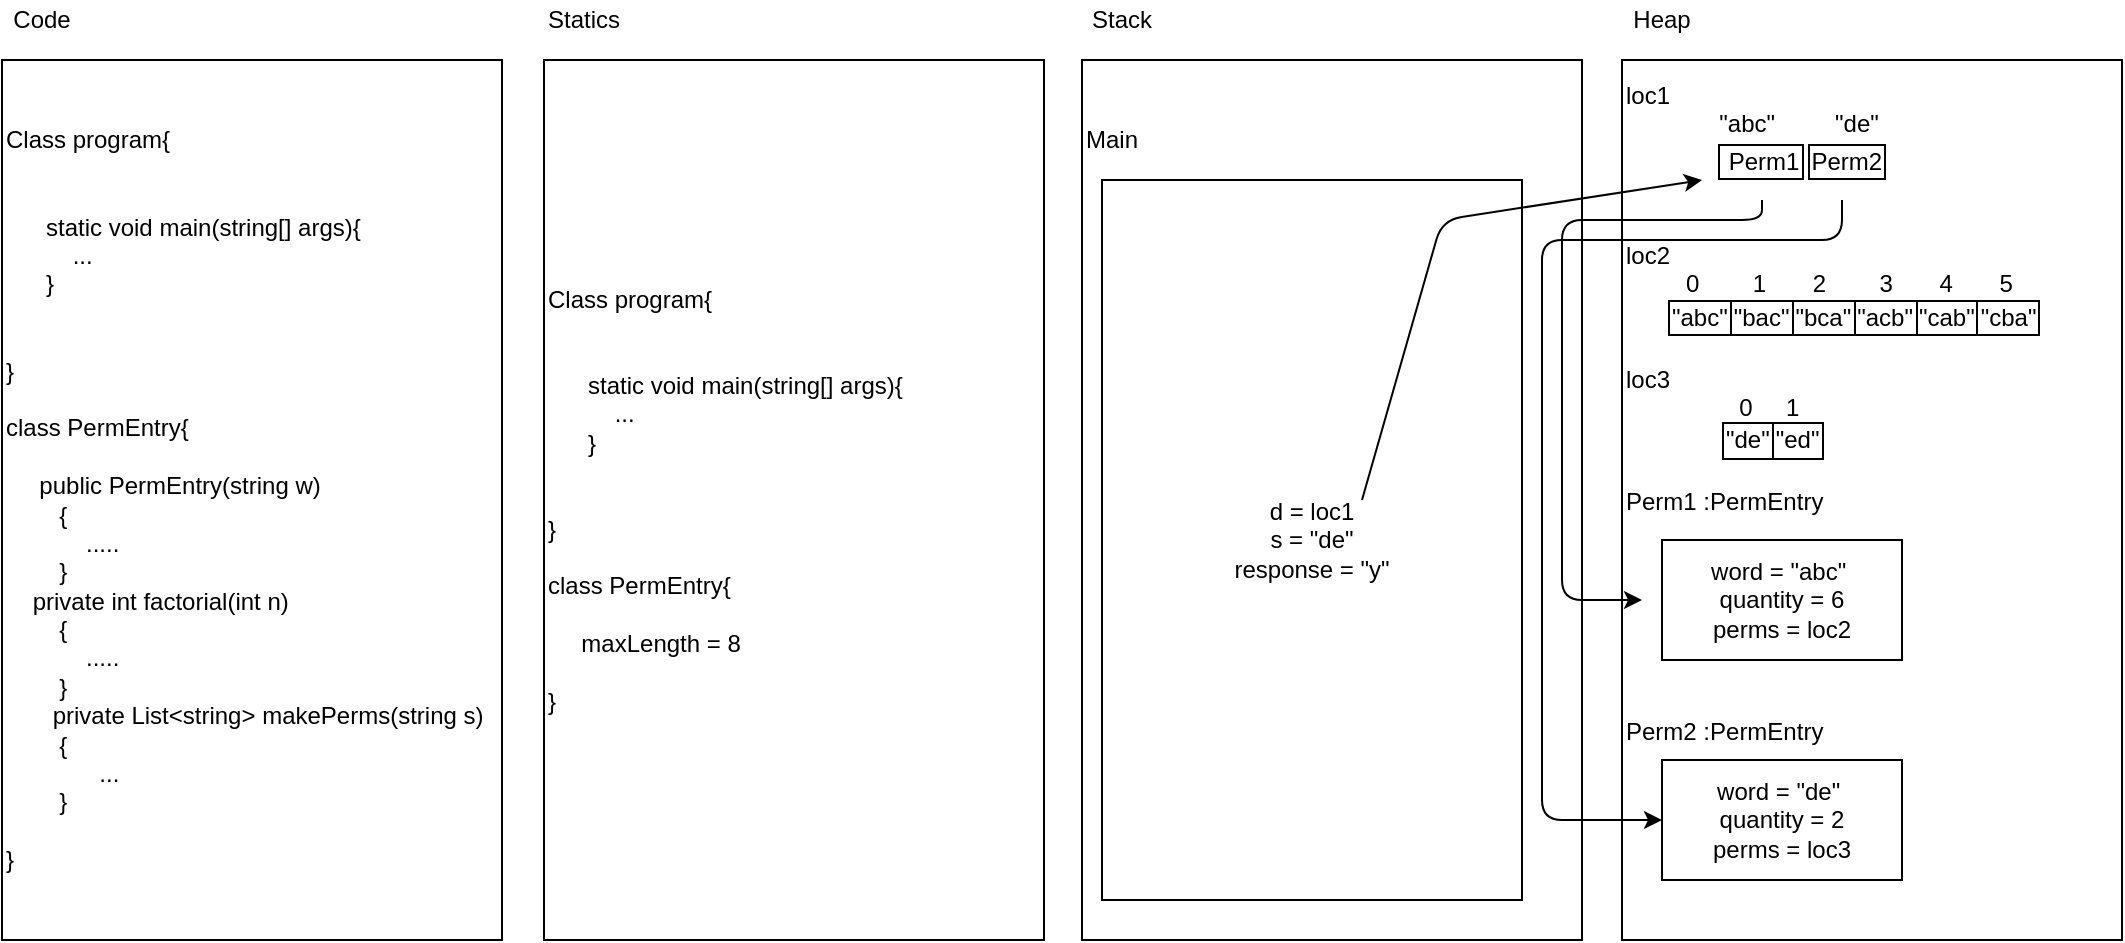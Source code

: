 <mxfile version="14.5.3" type="github">
  <diagram id="MkJ7x8U8QZDx5aW0vpz0" name="Page-1">
    <mxGraphModel dx="1422" dy="705" grid="1" gridSize="10" guides="1" tooltips="1" connect="1" arrows="1" fold="1" page="1" pageScale="1" pageWidth="1100" pageHeight="850" math="0" shadow="0">
      <root>
        <mxCell id="0" />
        <mxCell id="1" parent="0" />
        <mxCell id="QrvTohSwwayNkErZfKIE-2" value="Class program{&lt;br&gt;&lt;br&gt;&lt;div&gt;&lt;br&gt;&lt;/div&gt;&amp;nbsp; &amp;nbsp; &amp;nbsp; static void main(string[] args){&lt;br&gt;&amp;nbsp; &amp;nbsp; &amp;nbsp; &amp;nbsp; &amp;nbsp; ...&lt;br&gt;&amp;nbsp; &amp;nbsp; &amp;nbsp; }&lt;br&gt;&lt;br&gt;&lt;br&gt;}&lt;br&gt;&lt;br&gt;class PermEntry{&lt;br&gt;&lt;br&gt;&amp;nbsp; &amp;nbsp; &amp;nbsp;&lt;span&gt;public PermEntry(string w)&lt;/span&gt;&lt;div&gt;&amp;nbsp; &amp;nbsp; &amp;nbsp; &amp;nbsp; {&lt;/div&gt;&lt;div&gt;&amp;nbsp; &amp;nbsp; &amp;nbsp; &amp;nbsp; &amp;nbsp; &amp;nbsp; .....&lt;/div&gt;&lt;div&gt;&amp;nbsp; &amp;nbsp; &amp;nbsp; &amp;nbsp; }&lt;/div&gt;&lt;div&gt;&amp;nbsp; &amp;nbsp;&amp;nbsp;&lt;span&gt;private int factorial(int n)&lt;/span&gt;&lt;/div&gt;&lt;div&gt;&amp;nbsp; &amp;nbsp; &amp;nbsp; &amp;nbsp; {&lt;/div&gt;&lt;div&gt;&amp;nbsp; &amp;nbsp; &amp;nbsp; &amp;nbsp; &amp;nbsp; &amp;nbsp; .....&lt;/div&gt;&lt;div&gt;&amp;nbsp; &amp;nbsp; &amp;nbsp; &amp;nbsp; }&lt;/div&gt;&amp;nbsp; &amp;nbsp; &amp;nbsp;&amp;nbsp;&lt;span&gt;&amp;nbsp;private List&amp;lt;string&amp;gt; makePerms(string s)&lt;/span&gt;&lt;div&gt;&amp;nbsp; &amp;nbsp; &amp;nbsp; &amp;nbsp; {&lt;/div&gt;&lt;div&gt;&amp;nbsp; &amp;nbsp; &amp;nbsp; &amp;nbsp; &amp;nbsp; &amp;nbsp; &amp;nbsp; ...&lt;/div&gt;&lt;div&gt;&amp;nbsp; &amp;nbsp; &amp;nbsp; &amp;nbsp; }&lt;/div&gt;&lt;br&gt;}" style="rounded=0;whiteSpace=wrap;html=1;align=left;" parent="1" vertex="1">
          <mxGeometry x="20" y="60" width="250" height="440" as="geometry" />
        </mxCell>
        <mxCell id="QrvTohSwwayNkErZfKIE-3" value="Code" style="text;html=1;strokeColor=none;fillColor=none;align=center;verticalAlign=middle;whiteSpace=wrap;rounded=0;" parent="1" vertex="1">
          <mxGeometry x="20" y="30" width="40" height="20" as="geometry" />
        </mxCell>
        <mxCell id="QrvTohSwwayNkErZfKIE-4" value="Class program{&lt;br&gt;&lt;br&gt;&lt;div&gt;&lt;br&gt;&lt;/div&gt;&amp;nbsp; &amp;nbsp; &amp;nbsp; static void main(string[] args){&lt;br&gt;&amp;nbsp; &amp;nbsp; &amp;nbsp; &amp;nbsp; &amp;nbsp; ...&lt;br&gt;&amp;nbsp; &amp;nbsp; &amp;nbsp; }&lt;br&gt;&lt;br&gt;&lt;br&gt;}&lt;br&gt;&lt;br&gt;class PermEntry{&lt;br&gt;&lt;br&gt;&amp;nbsp; &amp;nbsp; &amp;nbsp;maxLength = 8&lt;br&gt;&lt;br&gt;}" style="rounded=0;whiteSpace=wrap;html=1;align=left;" parent="1" vertex="1">
          <mxGeometry x="291" y="60" width="250" height="440" as="geometry" />
        </mxCell>
        <mxCell id="QrvTohSwwayNkErZfKIE-5" value="Statics" style="text;html=1;strokeColor=none;fillColor=none;align=center;verticalAlign=middle;whiteSpace=wrap;rounded=0;" parent="1" vertex="1">
          <mxGeometry x="291" y="30" width="40" height="20" as="geometry" />
        </mxCell>
        <mxCell id="7mHd35gTJ7Eix5R3v8-Q-1" value="Main&amp;nbsp; &amp;nbsp; &amp;nbsp; &amp;nbsp; &amp;nbsp; &amp;nbsp; &amp;nbsp; &amp;nbsp; &amp;nbsp; &amp;nbsp; &amp;nbsp; &amp;nbsp; &amp;nbsp; &amp;nbsp; &amp;nbsp; &amp;nbsp; &amp;nbsp; &amp;nbsp; &amp;nbsp; &amp;nbsp; &amp;nbsp; &amp;nbsp;&amp;nbsp;&lt;br&gt;&lt;br&gt;&lt;br&gt;&lt;br&gt;&lt;br&gt;&lt;br&gt;&lt;br&gt;&lt;br&gt;&lt;br&gt;&lt;br&gt;&lt;br&gt;&lt;br&gt;&lt;br&gt;&lt;br&gt;&lt;br&gt;&lt;br&gt;&lt;br&gt;&lt;br&gt;&lt;br&gt;&lt;br&gt;&lt;br&gt;&lt;br&gt;&lt;br&gt;&lt;br&gt;&lt;br&gt;&lt;br&gt;" style="rounded=0;whiteSpace=wrap;html=1;align=left;" parent="1" vertex="1">
          <mxGeometry x="560" y="60" width="250" height="440" as="geometry" />
        </mxCell>
        <mxCell id="7mHd35gTJ7Eix5R3v8-Q-2" value="Stack" style="text;html=1;strokeColor=none;fillColor=none;align=center;verticalAlign=middle;whiteSpace=wrap;rounded=0;" parent="1" vertex="1">
          <mxGeometry x="560" y="30" width="40" height="20" as="geometry" />
        </mxCell>
        <mxCell id="7mHd35gTJ7Eix5R3v8-Q-3" value="d = loc1&lt;br&gt;s = &quot;de&quot;&lt;br&gt;response = &quot;y&quot;" style="rounded=0;whiteSpace=wrap;html=1;align=center;" parent="1" vertex="1">
          <mxGeometry x="570" y="120" width="210" height="360" as="geometry" />
        </mxCell>
        <mxCell id="7mHd35gTJ7Eix5R3v8-Q-5" value="loc1&lt;br&gt;&lt;span&gt;&amp;nbsp; &amp;nbsp; &amp;nbsp; &amp;nbsp; &amp;nbsp; &amp;nbsp; &amp;nbsp; &quot;abc&quot;&amp;nbsp; &amp;nbsp; &amp;nbsp; &amp;nbsp; &amp;nbsp;&quot;de&quot;&amp;nbsp;&lt;/span&gt;&lt;span&gt;&amp;nbsp;&lt;/span&gt;&lt;br&gt;&lt;div&gt;&lt;table&gt;&lt;tbody&gt;&lt;tr&gt;&lt;td&gt;&lt;br&gt;&lt;/td&gt;&lt;td&gt;&lt;br&gt;&lt;/td&gt;&lt;td&gt;&lt;br&gt;&lt;/td&gt;&lt;td&gt;&lt;br&gt;&lt;/td&gt;&lt;td&gt;&lt;br&gt;&lt;/td&gt;&lt;td&gt;&lt;br&gt;&lt;/td&gt;&lt;td&gt;&lt;br&gt;&lt;/td&gt;&lt;td&gt;&lt;br&gt;&lt;/td&gt;&lt;td&gt;&lt;br&gt;&lt;/td&gt;&lt;td&gt;&lt;br&gt;&lt;/td&gt;&lt;td&gt;&lt;br&gt;&lt;/td&gt;&lt;td style=&quot;border: 1px solid rgb(0 , 0 , 0) ; border-collapse: collapse&quot;&gt;&lt;span style=&quot;background-color: rgb(255 , 255 , 255)&quot;&gt;&amp;nbsp;Perm1&lt;/span&gt;&lt;/td&gt;&lt;td style=&quot;border: 1px solid rgb(0 , 0 , 0) ; border-collapse: collapse&quot;&gt;&lt;span style=&quot;background-color: rgb(255 , 255 , 255)&quot;&gt;Perm2&lt;/span&gt;&lt;/td&gt;&lt;/tr&gt;&lt;/tbody&gt;&lt;/table&gt;&lt;br&gt;&lt;/div&gt;&lt;div&gt;&lt;br&gt;&lt;/div&gt;&lt;div&gt;loc2&lt;br&gt;&amp;nbsp; &amp;nbsp; &amp;nbsp; &amp;nbsp; &amp;nbsp;0&amp;nbsp; &amp;nbsp; &amp;nbsp; &amp;nbsp; 1&amp;nbsp; &amp;nbsp; &amp;nbsp; &amp;nbsp;2&amp;nbsp; &amp;nbsp; &amp;nbsp; &amp;nbsp; 3&amp;nbsp; &amp;nbsp; &amp;nbsp; &amp;nbsp;4&amp;nbsp; &amp;nbsp; &amp;nbsp; &amp;nbsp;5&amp;nbsp;&amp;nbsp;&lt;br&gt;&lt;div&gt;&lt;table border=&quot;1&quot; style=&quot;border: 1px solid rgb(255 , 255 , 255) ; border-collapse: collapse&quot;&gt;&lt;tbody&gt;&lt;tr&gt;&lt;td style=&quot;border-collapse: collapse&quot;&gt;&lt;br&gt;&lt;/td&gt;&lt;td&gt;&lt;br&gt;&lt;/td&gt;&lt;td style=&quot;border-collapse: collapse&quot;&gt;&lt;br&gt;&lt;/td&gt;&lt;td&gt;&lt;br&gt;&lt;/td&gt;&lt;td&gt;&lt;br&gt;&lt;/td&gt;&lt;td style=&quot;border-collapse: collapse&quot;&gt;&lt;br&gt;&lt;/td&gt;&lt;td style=&quot;border-collapse: collapse&quot;&gt;&lt;br&gt;&lt;/td&gt;&lt;td style=&quot;border: 1px solid rgb(0 , 0 , 0) ; border-collapse: collapse&quot;&gt;&quot;abc&quot;&lt;/td&gt;&lt;td style=&quot;border: 1px solid rgb(0 , 0 , 0) ; border-collapse: collapse&quot;&gt;&quot;bac&quot;&lt;/td&gt;&lt;td style=&quot;border: 1px solid rgb(0 , 0 , 0) ; border-collapse: collapse&quot;&gt;&quot;bca&quot;&lt;/td&gt;&lt;td style=&quot;border: 1px solid rgb(0 , 0 , 0) ; border-collapse: collapse&quot;&gt;&quot;acb&quot;&lt;/td&gt;&lt;td style=&quot;border-collapse: collapse ; border: 1px solid rgb(0 , 0 , 0)&quot;&gt;&lt;span style=&quot;background-color: rgb(255 , 255 , 255)&quot;&gt;&quot;cab&quot;&lt;/span&gt;&lt;/td&gt;&lt;td style=&quot;border-collapse: collapse ; border: 1px solid rgb(0 , 0 , 0)&quot;&gt;&lt;span style=&quot;background-color: rgb(255 , 255 , 255)&quot;&gt;&quot;cba&quot;&lt;/span&gt;&lt;/td&gt;&lt;/tr&gt;&lt;/tbody&gt;&lt;/table&gt;&lt;br&gt;&lt;/div&gt;&lt;div&gt;loc3&lt;br&gt;&amp;nbsp; &amp;nbsp; &amp;nbsp; &amp;nbsp; &amp;nbsp; &amp;nbsp; &amp;nbsp; &amp;nbsp; &amp;nbsp;0&amp;nbsp; &amp;nbsp; &amp;nbsp;1&amp;nbsp;&amp;nbsp;&lt;/div&gt;&lt;/div&gt;&lt;div&gt;&lt;table border=&quot;1&quot; style=&quot;border: 1px solid rgb(255 , 255 , 255) ; border-collapse: collapse&quot;&gt;&lt;tbody&gt;&lt;tr&gt;&lt;td&gt;&lt;br&gt;&lt;/td&gt;&lt;td&gt;&lt;br&gt;&lt;/td&gt;&lt;td&gt;&lt;br&gt;&lt;/td&gt;&lt;td&gt;&lt;br&gt;&lt;/td&gt;&lt;td&gt;&lt;br&gt;&lt;/td&gt;&lt;td&gt;&lt;br&gt;&lt;/td&gt;&lt;td&gt;&lt;br&gt;&lt;/td&gt;&lt;td&gt;&lt;br&gt;&lt;/td&gt;&lt;td&gt;&lt;br&gt;&lt;/td&gt;&lt;td&gt;&lt;br&gt;&lt;/td&gt;&lt;td&gt;&lt;br&gt;&lt;/td&gt;&lt;td&gt;&lt;br&gt;&lt;/td&gt;&lt;td&gt;&lt;br&gt;&lt;/td&gt;&lt;td&gt;&lt;br&gt;&lt;/td&gt;&lt;td&gt;&lt;br&gt;&lt;/td&gt;&lt;td&gt;&lt;br&gt;&lt;/td&gt;&lt;td style=&quot;border-collapse: collapse ; border: 1px solid rgb(0 , 0 , 0)&quot;&gt;&quot;de&quot;&lt;/td&gt;&lt;td style=&quot;border-collapse: collapse ; border: 1px solid rgb(0 , 0 , 0)&quot;&gt;&quot;ed&quot;&lt;/td&gt;&lt;/tr&gt;&lt;/tbody&gt;&lt;/table&gt;&lt;/div&gt;&lt;div&gt;&lt;br&gt;&lt;/div&gt;&lt;div&gt;Perm1 :PermEntry&lt;/div&gt;&lt;div&gt;&lt;br&gt;&lt;/div&gt;&lt;div&gt;&lt;br&gt;&lt;/div&gt;&lt;div&gt;&lt;br&gt;&lt;/div&gt;&lt;div&gt;&lt;br&gt;&lt;/div&gt;&lt;div&gt;&lt;br&gt;&lt;/div&gt;&lt;div&gt;&lt;br&gt;&lt;/div&gt;&lt;div&gt;&lt;br&gt;&lt;/div&gt;&lt;div&gt;&lt;div&gt;Perm2 :PermEntry&lt;/div&gt;&lt;/div&gt;&lt;div&gt;&lt;br&gt;&lt;/div&gt;&lt;div&gt;&lt;br&gt;&lt;/div&gt;&lt;div&gt;&lt;br&gt;&lt;/div&gt;&lt;div&gt;&lt;br&gt;&lt;/div&gt;&lt;div&gt;&lt;br&gt;&lt;/div&gt;&lt;div&gt;&lt;br&gt;&lt;/div&gt;" style="rounded=0;whiteSpace=wrap;html=1;align=left;" parent="1" vertex="1">
          <mxGeometry x="830" y="60" width="250" height="440" as="geometry" />
        </mxCell>
        <mxCell id="7mHd35gTJ7Eix5R3v8-Q-6" value="Heap" style="text;html=1;strokeColor=none;fillColor=none;align=center;verticalAlign=middle;whiteSpace=wrap;rounded=0;" parent="1" vertex="1">
          <mxGeometry x="830" y="30" width="40" height="20" as="geometry" />
        </mxCell>
        <mxCell id="H_uyjuBHZYOSrO84miur-1" value="word = &quot;abc&quot;&amp;nbsp;&lt;br&gt;quantity = 6&lt;br&gt;perms = loc2" style="rounded=0;whiteSpace=wrap;html=1;" vertex="1" parent="1">
          <mxGeometry x="850" y="300" width="120" height="60" as="geometry" />
        </mxCell>
        <mxCell id="H_uyjuBHZYOSrO84miur-2" value="word = &quot;de&quot;&amp;nbsp;&lt;br&gt;quantity = 2&lt;br&gt;perms = loc3" style="rounded=0;whiteSpace=wrap;html=1;" vertex="1" parent="1">
          <mxGeometry x="850" y="410" width="120" height="60" as="geometry" />
        </mxCell>
        <mxCell id="H_uyjuBHZYOSrO84miur-5" value="" style="endArrow=classic;html=1;" edge="1" parent="1">
          <mxGeometry width="50" height="50" relative="1" as="geometry">
            <mxPoint x="700" y="280" as="sourcePoint" />
            <mxPoint x="870" y="120" as="targetPoint" />
            <Array as="points">
              <mxPoint x="740" y="140" />
            </Array>
          </mxGeometry>
        </mxCell>
        <mxCell id="H_uyjuBHZYOSrO84miur-8" value="" style="endArrow=classic;html=1;" edge="1" parent="1">
          <mxGeometry width="50" height="50" relative="1" as="geometry">
            <mxPoint x="900" y="130" as="sourcePoint" />
            <mxPoint x="840" y="330" as="targetPoint" />
            <Array as="points">
              <mxPoint x="900" y="140" />
              <mxPoint x="800" y="140" />
              <mxPoint x="800" y="330" />
            </Array>
          </mxGeometry>
        </mxCell>
        <mxCell id="H_uyjuBHZYOSrO84miur-10" value="" style="endArrow=classic;html=1;entryX=0;entryY=0.5;entryDx=0;entryDy=0;" edge="1" parent="1" target="H_uyjuBHZYOSrO84miur-2">
          <mxGeometry width="50" height="50" relative="1" as="geometry">
            <mxPoint x="940" y="130" as="sourcePoint" />
            <mxPoint x="880" y="330" as="targetPoint" />
            <Array as="points">
              <mxPoint x="940" y="150" />
              <mxPoint x="790" y="150" />
              <mxPoint x="790" y="440" />
            </Array>
          </mxGeometry>
        </mxCell>
      </root>
    </mxGraphModel>
  </diagram>
</mxfile>
